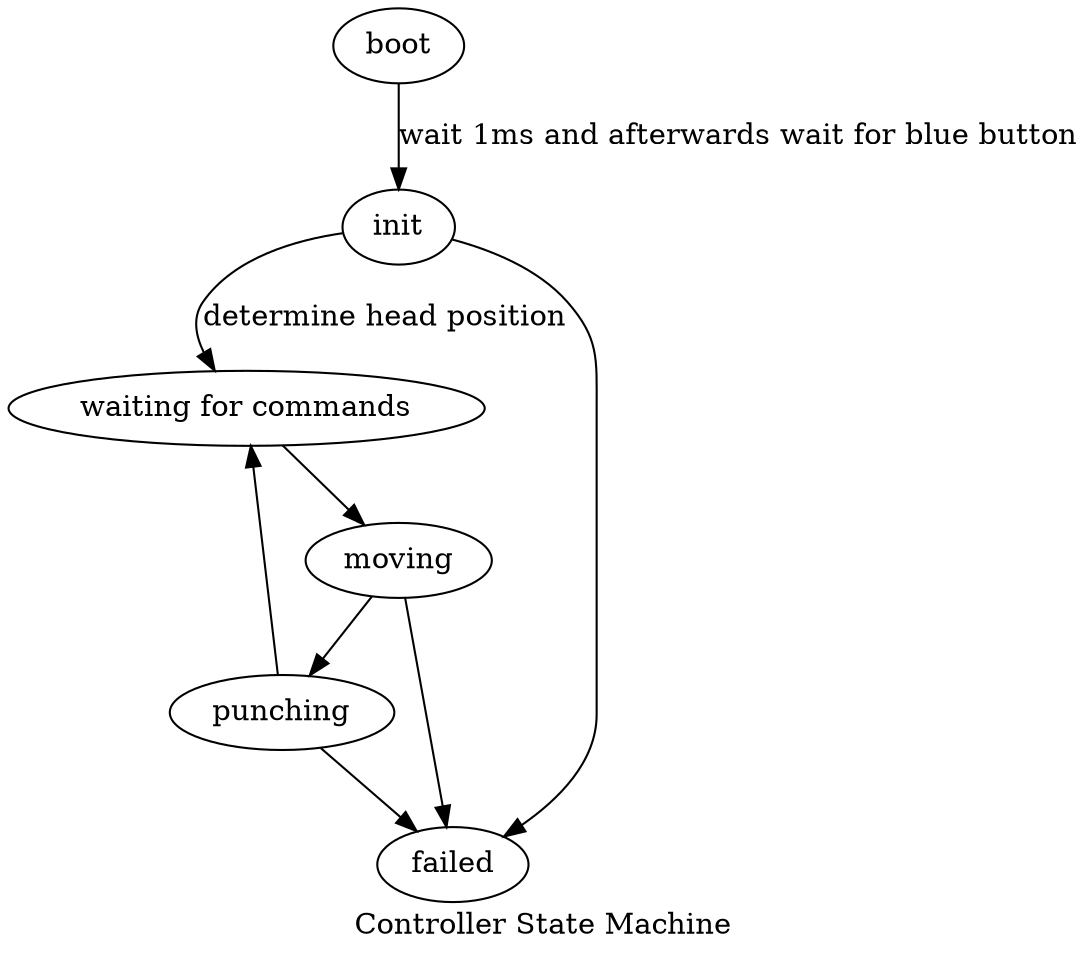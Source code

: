 digraph {
	label = "Controller State Machine"

	boot -> init [label = "wait 1ms and afterwards wait for blue button"];
	init -> waiting [label = "determine head position"];
	waiting -> moving;
	moving -> punching;
	punching -> waiting;

	init -> failed;
	moving -> failed;
	punching -> failed;

	waiting [label="waiting for commands"];
}

